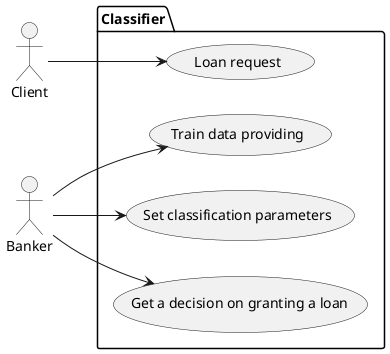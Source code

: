 @startuml
'context'
left to right direction
skinparam monochrome true
skinparam handwritten false
skinparam shadowing false

actor Client as cl
actor Banker as bk
package Classifier {
  usecase "Loan request" as UC1
  usecase "Train data providing" as UC2
  usecase "Set classification parameters" as UC3
  usecase "Get a decision on granting a loan" as UC4
}
cl --> UC1
bk --> UC2
bk --> UC3
bk --> UC4
@enduml
